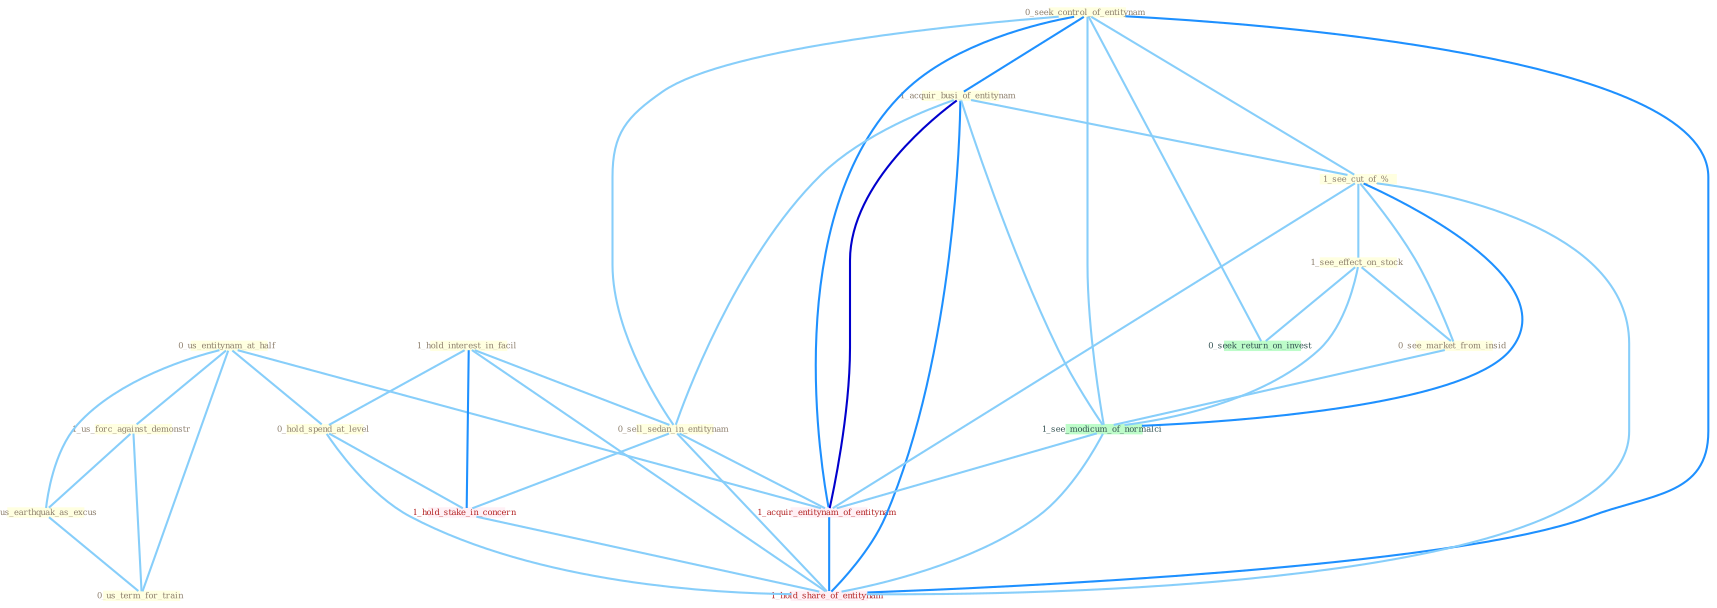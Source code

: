 Graph G{ 
    node
    [shape=polygon,style=filled,width=.5,height=.06,color="#BDFCC9",fixedsize=true,fontsize=4,
    fontcolor="#2f4f4f"];
    {node
    [color="#ffffe0", fontcolor="#8b7d6b"] "0_us_entitynam_at_half " "0_seek_control_of_entitynam " "1_hold_interest_in_facil " "1_us_forc_against_demonstr " "0_us_earthquak_as_excus " "0_hold_spend_at_level " "1_acquir_busi_of_entitynam " "1_see_cut_of_% " "1_see_effect_on_stock " "0_us_term_for_train " "0_see_market_from_insid " "0_sell_sedan_in_entitynam "}
{node [color="#fff0f5", fontcolor="#b22222"] "1_hold_stake_in_concern " "1_acquir_entitynam_of_entitynam " "1_hold_share_of_entitynam "}
edge [color="#B0E2FF"];

	"0_us_entitynam_at_half " -- "1_us_forc_against_demonstr " [w="1", color="#87cefa" ];
	"0_us_entitynam_at_half " -- "0_us_earthquak_as_excus " [w="1", color="#87cefa" ];
	"0_us_entitynam_at_half " -- "0_hold_spend_at_level " [w="1", color="#87cefa" ];
	"0_us_entitynam_at_half " -- "0_us_term_for_train " [w="1", color="#87cefa" ];
	"0_us_entitynam_at_half " -- "1_acquir_entitynam_of_entitynam " [w="1", color="#87cefa" ];
	"0_seek_control_of_entitynam " -- "1_acquir_busi_of_entitynam " [w="2", color="#1e90ff" , len=0.8];
	"0_seek_control_of_entitynam " -- "1_see_cut_of_% " [w="1", color="#87cefa" ];
	"0_seek_control_of_entitynam " -- "0_sell_sedan_in_entitynam " [w="1", color="#87cefa" ];
	"0_seek_control_of_entitynam " -- "0_seek_return_on_invest " [w="1", color="#87cefa" ];
	"0_seek_control_of_entitynam " -- "1_see_modicum_of_normalci " [w="1", color="#87cefa" ];
	"0_seek_control_of_entitynam " -- "1_acquir_entitynam_of_entitynam " [w="2", color="#1e90ff" , len=0.8];
	"0_seek_control_of_entitynam " -- "1_hold_share_of_entitynam " [w="2", color="#1e90ff" , len=0.8];
	"1_hold_interest_in_facil " -- "0_hold_spend_at_level " [w="1", color="#87cefa" ];
	"1_hold_interest_in_facil " -- "0_sell_sedan_in_entitynam " [w="1", color="#87cefa" ];
	"1_hold_interest_in_facil " -- "1_hold_stake_in_concern " [w="2", color="#1e90ff" , len=0.8];
	"1_hold_interest_in_facil " -- "1_hold_share_of_entitynam " [w="1", color="#87cefa" ];
	"1_us_forc_against_demonstr " -- "0_us_earthquak_as_excus " [w="1", color="#87cefa" ];
	"1_us_forc_against_demonstr " -- "0_us_term_for_train " [w="1", color="#87cefa" ];
	"0_us_earthquak_as_excus " -- "0_us_term_for_train " [w="1", color="#87cefa" ];
	"0_hold_spend_at_level " -- "1_hold_stake_in_concern " [w="1", color="#87cefa" ];
	"0_hold_spend_at_level " -- "1_hold_share_of_entitynam " [w="1", color="#87cefa" ];
	"1_acquir_busi_of_entitynam " -- "1_see_cut_of_% " [w="1", color="#87cefa" ];
	"1_acquir_busi_of_entitynam " -- "0_sell_sedan_in_entitynam " [w="1", color="#87cefa" ];
	"1_acquir_busi_of_entitynam " -- "1_see_modicum_of_normalci " [w="1", color="#87cefa" ];
	"1_acquir_busi_of_entitynam " -- "1_acquir_entitynam_of_entitynam " [w="3", color="#0000cd" , len=0.6];
	"1_acquir_busi_of_entitynam " -- "1_hold_share_of_entitynam " [w="2", color="#1e90ff" , len=0.8];
	"1_see_cut_of_% " -- "1_see_effect_on_stock " [w="1", color="#87cefa" ];
	"1_see_cut_of_% " -- "0_see_market_from_insid " [w="1", color="#87cefa" ];
	"1_see_cut_of_% " -- "1_see_modicum_of_normalci " [w="2", color="#1e90ff" , len=0.8];
	"1_see_cut_of_% " -- "1_acquir_entitynam_of_entitynam " [w="1", color="#87cefa" ];
	"1_see_cut_of_% " -- "1_hold_share_of_entitynam " [w="1", color="#87cefa" ];
	"1_see_effect_on_stock " -- "0_see_market_from_insid " [w="1", color="#87cefa" ];
	"1_see_effect_on_stock " -- "0_seek_return_on_invest " [w="1", color="#87cefa" ];
	"1_see_effect_on_stock " -- "1_see_modicum_of_normalci " [w="1", color="#87cefa" ];
	"0_see_market_from_insid " -- "1_see_modicum_of_normalci " [w="1", color="#87cefa" ];
	"0_sell_sedan_in_entitynam " -- "1_hold_stake_in_concern " [w="1", color="#87cefa" ];
	"0_sell_sedan_in_entitynam " -- "1_acquir_entitynam_of_entitynam " [w="1", color="#87cefa" ];
	"0_sell_sedan_in_entitynam " -- "1_hold_share_of_entitynam " [w="1", color="#87cefa" ];
	"1_hold_stake_in_concern " -- "1_hold_share_of_entitynam " [w="1", color="#87cefa" ];
	"1_see_modicum_of_normalci " -- "1_acquir_entitynam_of_entitynam " [w="1", color="#87cefa" ];
	"1_see_modicum_of_normalci " -- "1_hold_share_of_entitynam " [w="1", color="#87cefa" ];
	"1_acquir_entitynam_of_entitynam " -- "1_hold_share_of_entitynam " [w="2", color="#1e90ff" , len=0.8];
}